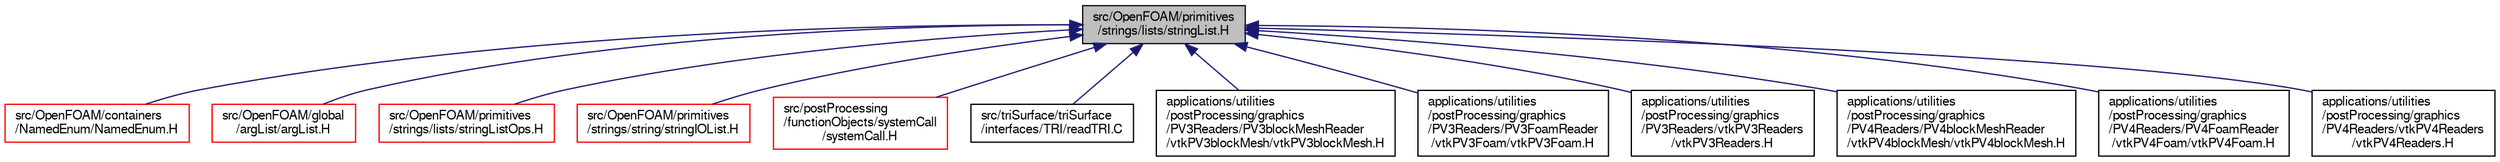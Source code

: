 digraph "src/OpenFOAM/primitives/strings/lists/stringList.H"
{
  bgcolor="transparent";
  edge [fontname="FreeSans",fontsize="10",labelfontname="FreeSans",labelfontsize="10"];
  node [fontname="FreeSans",fontsize="10",shape=record];
  Node48 [label="src/OpenFOAM/primitives\l/strings/lists/stringList.H",height=0.2,width=0.4,color="black", fillcolor="grey75", style="filled", fontcolor="black"];
  Node48 -> Node49 [dir="back",color="midnightblue",fontsize="10",style="solid",fontname="FreeSans"];
  Node49 [label="src/OpenFOAM/containers\l/NamedEnum/NamedEnum.H",height=0.2,width=0.4,color="red",URL="$a08783.html"];
  Node48 -> Node880 [dir="back",color="midnightblue",fontsize="10",style="solid",fontname="FreeSans"];
  Node880 [label="src/OpenFOAM/global\l/argList/argList.H",height=0.2,width=0.4,color="red",URL="$a10193.html"];
  Node48 -> Node4975 [dir="back",color="midnightblue",fontsize="10",style="solid",fontname="FreeSans"];
  Node4975 [label="src/OpenFOAM/primitives\l/strings/lists/stringListOps.H",height=0.2,width=0.4,color="red",URL="$a12617.html",tooltip="Operations on lists of strings. "];
  Node48 -> Node4930 [dir="back",color="midnightblue",fontsize="10",style="solid",fontname="FreeSans"];
  Node4930 [label="src/OpenFOAM/primitives\l/strings/string/stringIOList.H",height=0.2,width=0.4,color="red",URL="$a12650.html"];
  Node48 -> Node4977 [dir="back",color="midnightblue",fontsize="10",style="solid",fontname="FreeSans"];
  Node4977 [label="src/postProcessing\l/functionObjects/systemCall\l/systemCall.H",height=0.2,width=0.4,color="red",URL="$a13673.html"];
  Node48 -> Node4082 [dir="back",color="midnightblue",fontsize="10",style="solid",fontname="FreeSans"];
  Node4082 [label="src/triSurface/triSurface\l/interfaces/TRI/readTRI.C",height=0.2,width=0.4,color="black",URL="$a16991.html",tooltip="TRI (triangle) file reader. Comes out of e.g. AC3D. lines are 9 floats (3 points, each 3 floats) foll..."];
  Node48 -> Node4237 [dir="back",color="midnightblue",fontsize="10",style="solid",fontname="FreeSans"];
  Node4237 [label="applications/utilities\l/postProcessing/graphics\l/PV3Readers/PV3blockMeshReader\l/vtkPV3blockMesh/vtkPV3blockMesh.H",height=0.2,width=0.4,color="black",URL="$a19178.html"];
  Node48 -> Node1785 [dir="back",color="midnightblue",fontsize="10",style="solid",fontname="FreeSans"];
  Node1785 [label="applications/utilities\l/postProcessing/graphics\l/PV3Readers/PV3FoamReader\l/vtkPV3Foam/vtkPV3Foam.H",height=0.2,width=0.4,color="black",URL="$a19193.html"];
  Node48 -> Node4978 [dir="back",color="midnightblue",fontsize="10",style="solid",fontname="FreeSans"];
  Node4978 [label="applications/utilities\l/postProcessing/graphics\l/PV3Readers/vtkPV3Readers\l/vtkPV3Readers.H",height=0.2,width=0.4,color="black",URL="$a19247.html"];
  Node48 -> Node4238 [dir="back",color="midnightblue",fontsize="10",style="solid",fontname="FreeSans"];
  Node4238 [label="applications/utilities\l/postProcessing/graphics\l/PV4Readers/PV4blockMeshReader\l/vtkPV4blockMesh/vtkPV4blockMesh.H",height=0.2,width=0.4,color="black",URL="$a19253.html"];
  Node48 -> Node1787 [dir="back",color="midnightblue",fontsize="10",style="solid",fontname="FreeSans"];
  Node1787 [label="applications/utilities\l/postProcessing/graphics\l/PV4Readers/PV4FoamReader\l/vtkPV4Foam/vtkPV4Foam.H",height=0.2,width=0.4,color="black",URL="$a19265.html"];
  Node48 -> Node4979 [dir="back",color="midnightblue",fontsize="10",style="solid",fontname="FreeSans"];
  Node4979 [label="applications/utilities\l/postProcessing/graphics\l/PV4Readers/vtkPV4Readers\l/vtkPV4Readers.H",height=0.2,width=0.4,color="black",URL="$a19319.html"];
}
